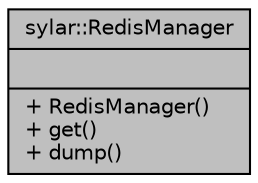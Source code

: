 digraph "sylar::RedisManager"
{
 // LATEX_PDF_SIZE
  edge [fontname="Helvetica",fontsize="10",labelfontname="Helvetica",labelfontsize="10"];
  node [fontname="Helvetica",fontsize="10",shape=record];
  Node1 [label="{sylar::RedisManager\n||+ RedisManager()\l+ get()\l+ dump()\l}",height=0.2,width=0.4,color="black", fillcolor="grey75", style="filled", fontcolor="black",tooltip=" "];
}
